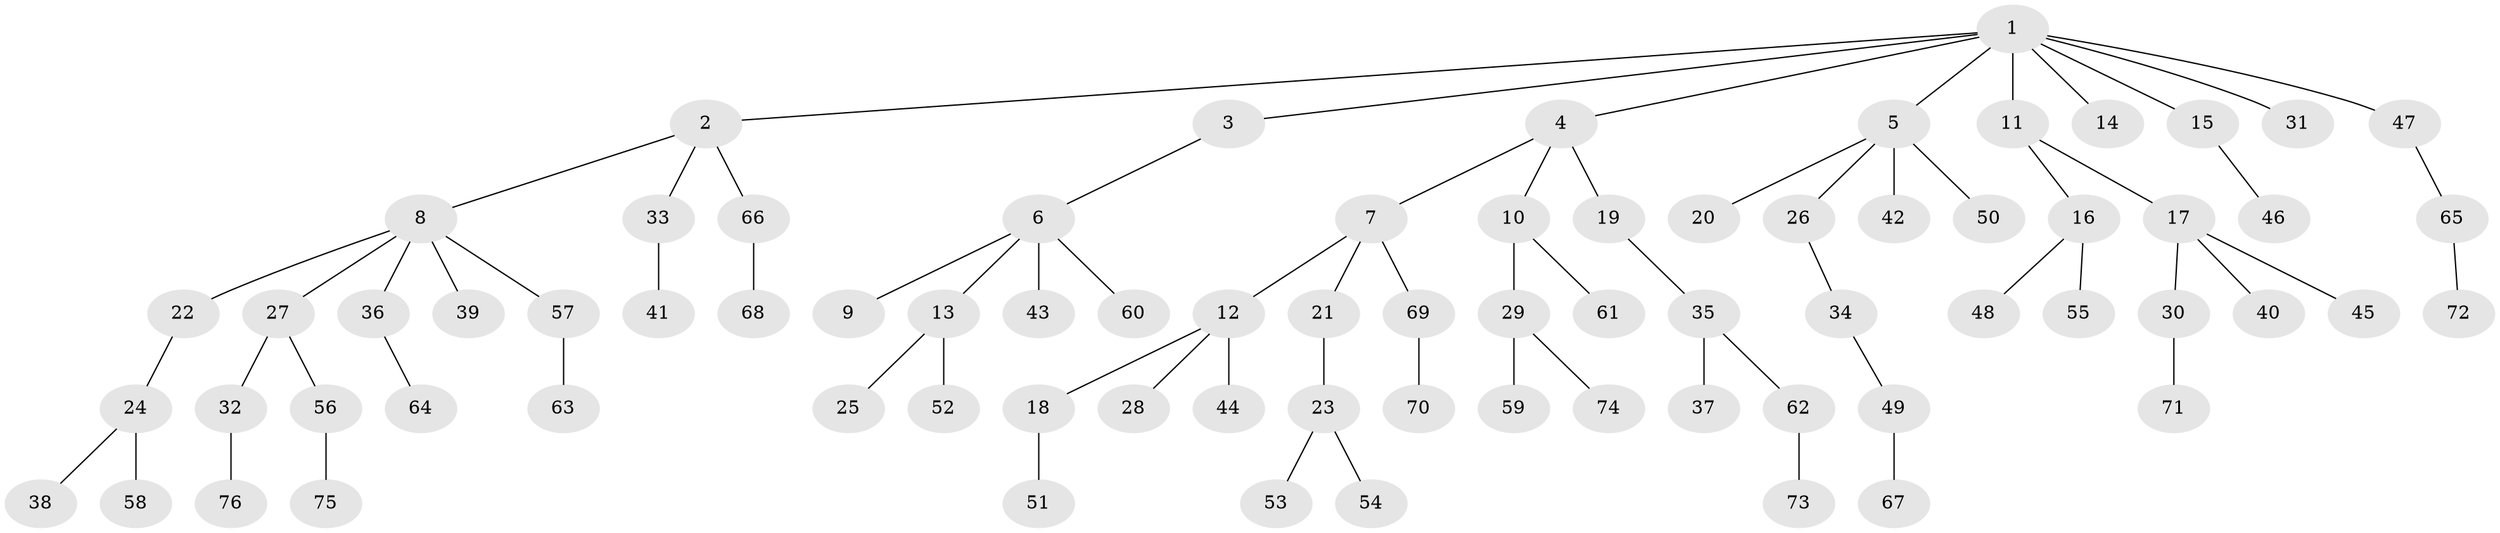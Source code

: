 // Generated by graph-tools (version 1.1) at 2025/50/03/09/25 03:50:22]
// undirected, 76 vertices, 75 edges
graph export_dot {
graph [start="1"]
  node [color=gray90,style=filled];
  1;
  2;
  3;
  4;
  5;
  6;
  7;
  8;
  9;
  10;
  11;
  12;
  13;
  14;
  15;
  16;
  17;
  18;
  19;
  20;
  21;
  22;
  23;
  24;
  25;
  26;
  27;
  28;
  29;
  30;
  31;
  32;
  33;
  34;
  35;
  36;
  37;
  38;
  39;
  40;
  41;
  42;
  43;
  44;
  45;
  46;
  47;
  48;
  49;
  50;
  51;
  52;
  53;
  54;
  55;
  56;
  57;
  58;
  59;
  60;
  61;
  62;
  63;
  64;
  65;
  66;
  67;
  68;
  69;
  70;
  71;
  72;
  73;
  74;
  75;
  76;
  1 -- 2;
  1 -- 3;
  1 -- 4;
  1 -- 5;
  1 -- 11;
  1 -- 14;
  1 -- 15;
  1 -- 31;
  1 -- 47;
  2 -- 8;
  2 -- 33;
  2 -- 66;
  3 -- 6;
  4 -- 7;
  4 -- 10;
  4 -- 19;
  5 -- 20;
  5 -- 26;
  5 -- 42;
  5 -- 50;
  6 -- 9;
  6 -- 13;
  6 -- 43;
  6 -- 60;
  7 -- 12;
  7 -- 21;
  7 -- 69;
  8 -- 22;
  8 -- 27;
  8 -- 36;
  8 -- 39;
  8 -- 57;
  10 -- 29;
  10 -- 61;
  11 -- 16;
  11 -- 17;
  12 -- 18;
  12 -- 28;
  12 -- 44;
  13 -- 25;
  13 -- 52;
  15 -- 46;
  16 -- 48;
  16 -- 55;
  17 -- 30;
  17 -- 40;
  17 -- 45;
  18 -- 51;
  19 -- 35;
  21 -- 23;
  22 -- 24;
  23 -- 53;
  23 -- 54;
  24 -- 38;
  24 -- 58;
  26 -- 34;
  27 -- 32;
  27 -- 56;
  29 -- 59;
  29 -- 74;
  30 -- 71;
  32 -- 76;
  33 -- 41;
  34 -- 49;
  35 -- 37;
  35 -- 62;
  36 -- 64;
  47 -- 65;
  49 -- 67;
  56 -- 75;
  57 -- 63;
  62 -- 73;
  65 -- 72;
  66 -- 68;
  69 -- 70;
}

